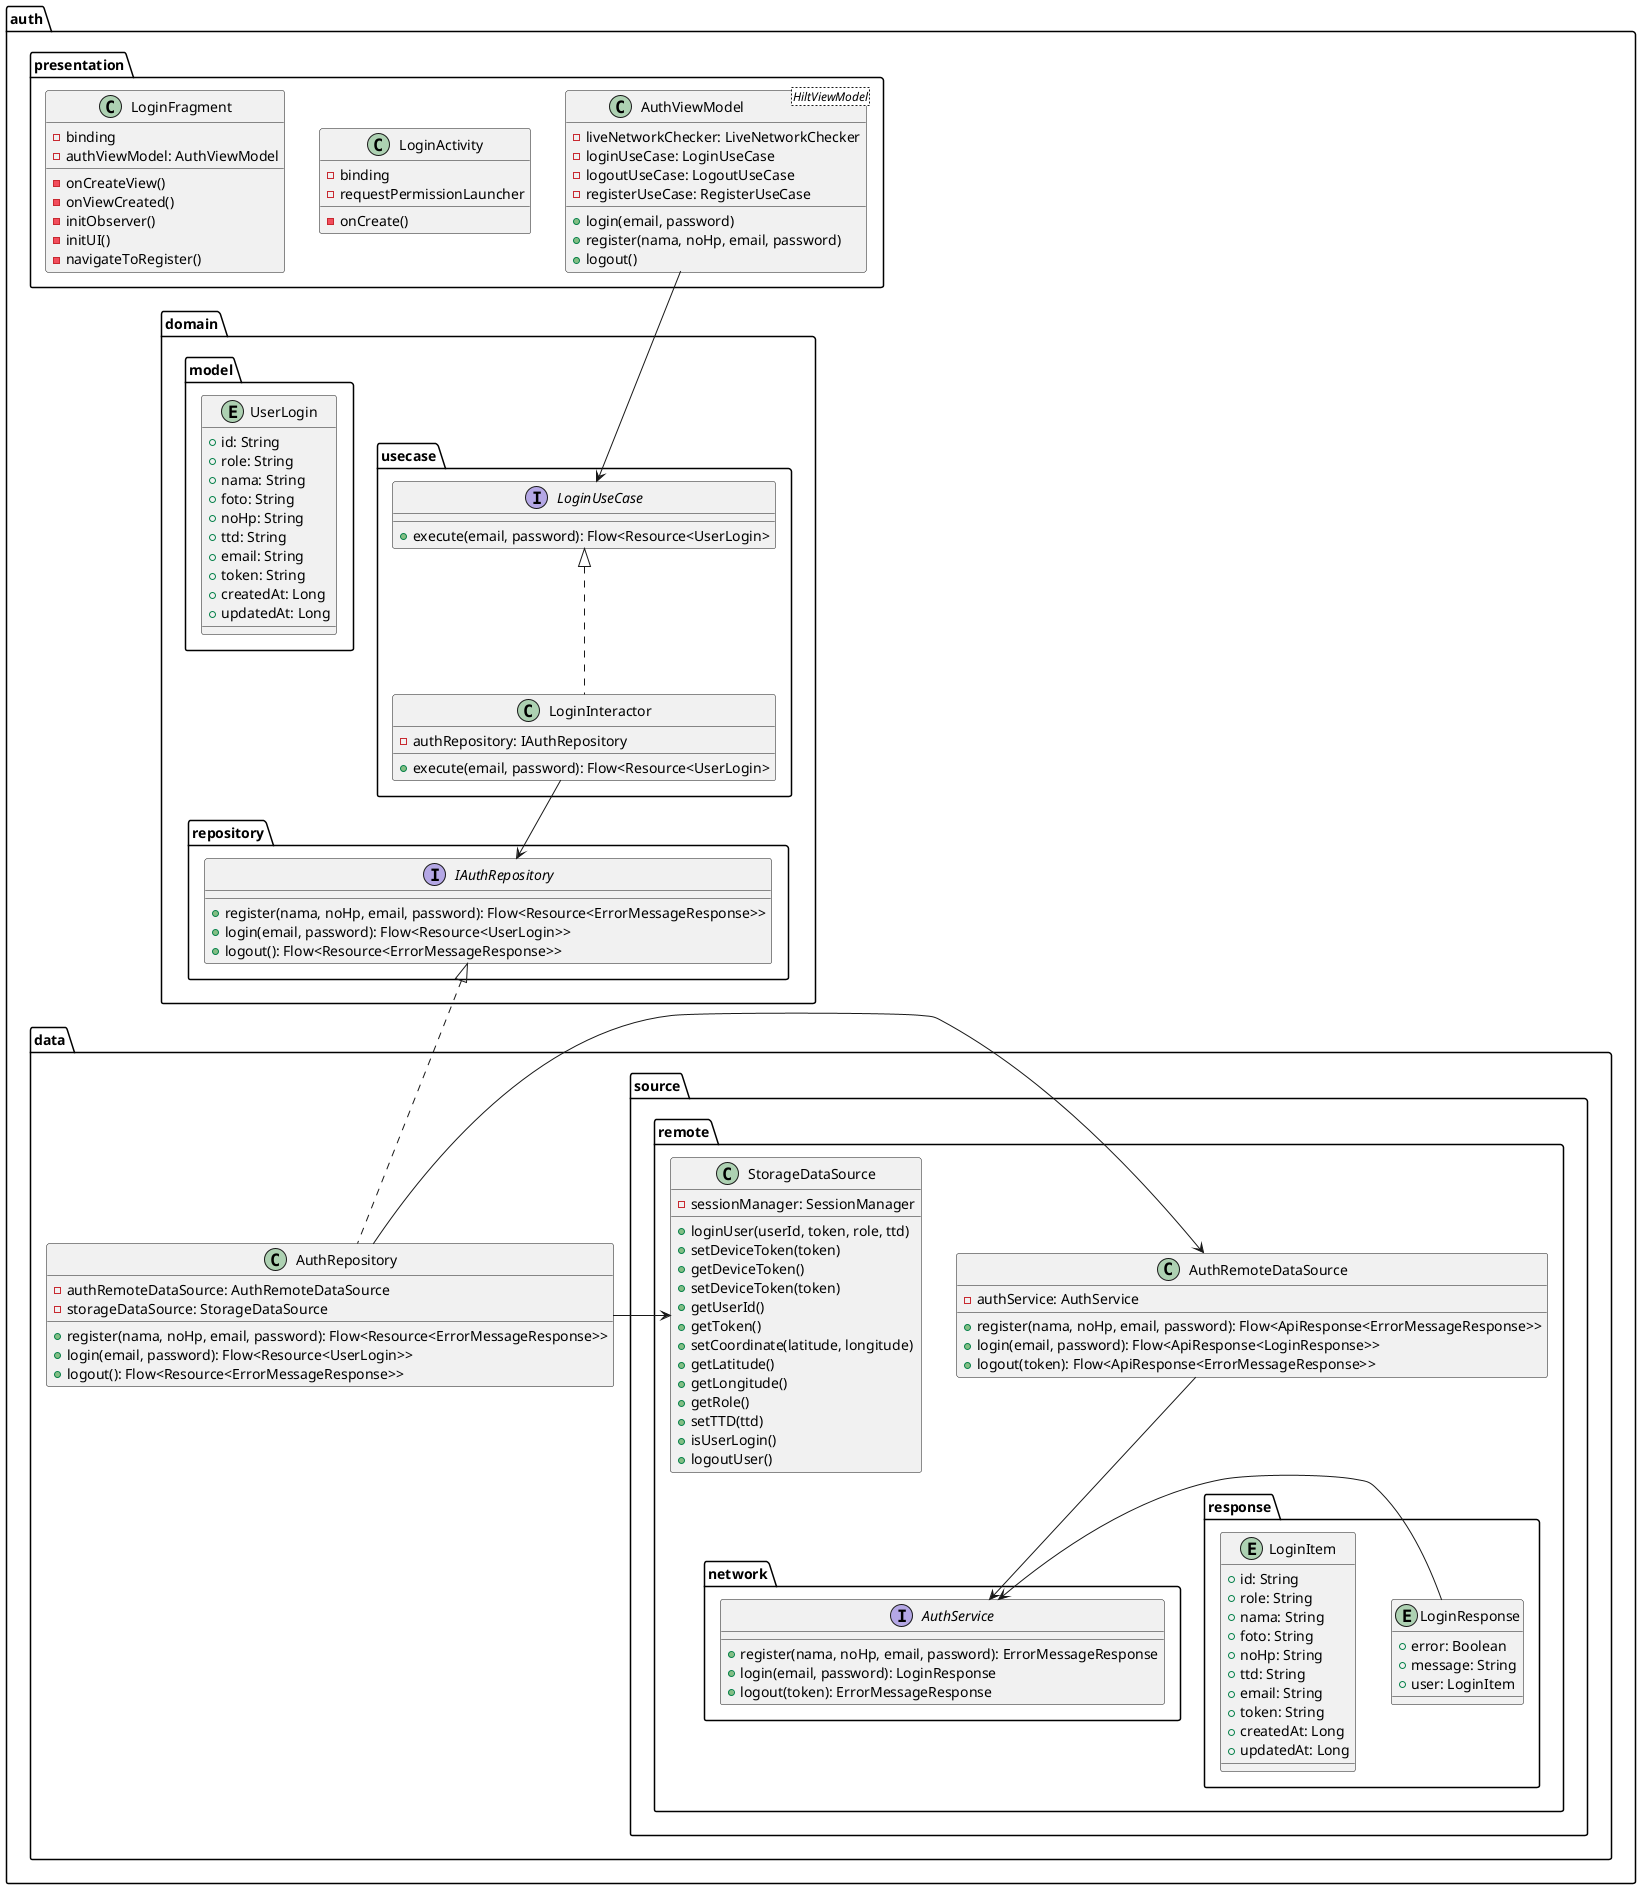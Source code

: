 @startuml
'https://plantuml.com/class-diagram

class auth.data.source.remote.AuthRemoteDataSource{
    - authService: AuthService
    +register(nama, noHp, email, password): Flow<ApiResponse<ErrorMessageResponse>>
    +login(email, password): Flow<ApiResponse<LoginResponse>>
    +logout(token): Flow<ApiResponse<ErrorMessageResponse>>
}
class auth.domain.usecase.LoginInteractor implements auth.domain.usecase.LoginUseCase{
    -authRepository: IAuthRepository
    +execute(email, password): Flow<Resource<UserLogin>
}
interface auth.domain.usecase.LoginUseCase{
    +execute(email, password): Flow<Resource<UserLogin>
}
interface auth.domain.repository.IAuthRepository{
    + register(nama, noHp, email, password): Flow<Resource<ErrorMessageResponse>>
    + login(email, password): Flow<Resource<UserLogin>>
    + logout(): Flow<Resource<ErrorMessageResponse>>
}
interface auth.data.source.remote.network.AuthService{
    +register(nama, noHp, email, password): ErrorMessageResponse
    +login(email, password): LoginResponse
    +logout(token): ErrorMessageResponse
}
entity auth.data.source.remote.response.LoginResponse{
    +error: Boolean
    +message: String
    +user: LoginItem
}
entity auth.data.source.remote.response.LoginItem{
    +id: String
    +role: String
    +nama: String
    +foto: String
    +noHp: String
    +ttd: String
    +email: String
    +token: String
    +createdAt: Long
    +updatedAt: Long
}
auth.data.source.remote.response.LoginResponse -d> auth.data.source.remote.network.AuthService
class auth.data.AuthRepository implements auth.domain.repository.IAuthRepository{
    - authRemoteDataSource: AuthRemoteDataSource
    - storageDataSource: StorageDataSource
    + register(nama, noHp, email, password): Flow<Resource<ErrorMessageResponse>>
    +login(email, password): Flow<Resource<UserLogin>>
    +logout(): Flow<Resource<ErrorMessageResponse>>
}
auth.data.AuthRepository -u> auth.data.source.remote.AuthRemoteDataSource
auth.data.AuthRepository -> auth.data.source.remote.StorageDataSource
auth.domain.usecase.LoginInteractor --> auth.domain.repository.IAuthRepository
auth.presentation.AuthViewModel --d> auth.domain.usecase.LoginUseCase
auth.data.source.remote.AuthRemoteDataSource --d> auth.data.source.remote.network.AuthService
class auth.presentation.AuthViewModel<HiltViewModel>{
    - liveNetworkChecker: LiveNetworkChecker
    - loginUseCase: LoginUseCase
    - logoutUseCase: LogoutUseCase
    - registerUseCase: RegisterUseCase
    +login(email, password)
    +register(nama, noHp, email, password)
    +logout()
}
entity auth.domain.model.UserLogin {
    +id: String
    +role: String
    +nama: String
    +foto: String
    +noHp: String
    +ttd: String
    +email: String
    +token: String
    +createdAt: Long
    +updatedAt: Long
}
class auth.presentation.LoginActivity {
    -binding
    -requestPermissionLauncher
    -onCreate()
}
class auth.presentation.LoginFragment{
    -binding
    -authViewModel: AuthViewModel
    -onCreateView()
    -onViewCreated()
    -initObserver()
    -initUI()
    -navigateToRegister()
}
class auth.data.source.remote.StorageDataSource{
    -sessionManager: SessionManager
    +loginUser(userId, token, role, ttd)
    +setDeviceToken(token)
    +getDeviceToken()
    +setDeviceToken(token)
    +getUserId()
    +getToken()
    +setCoordinate(latitude, longitude)
    +getLatitude()
    +getLongitude()
    +getRole()
    +setTTD(ttd)
    +isUserLogin()
    +logoutUser()
}
@enduml